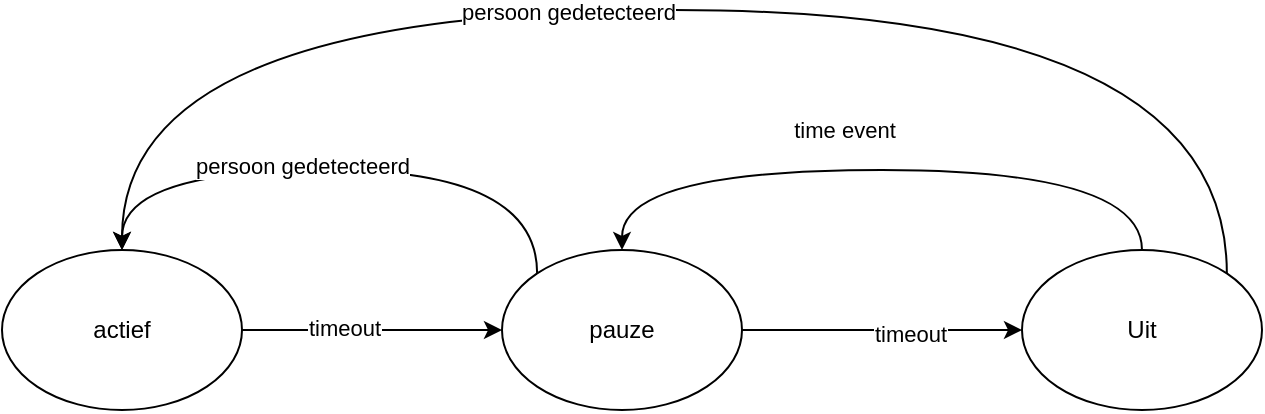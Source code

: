 <mxfile version="20.3.0" type="device"><diagram id="M94tC4OBpXx1zRQeXKUK" name="Page-1"><mxGraphModel dx="1166" dy="1864" grid="1" gridSize="10" guides="1" tooltips="1" connect="1" arrows="1" fold="1" page="1" pageScale="1" pageWidth="827" pageHeight="1169" math="0" shadow="0"><root><mxCell id="0"/><mxCell id="1" parent="0"/><mxCell id="xXUE8jauUUgv4o7VIuRB-9" style="edgeStyle=orthogonalEdgeStyle;curved=1;rounded=0;orthogonalLoop=1;jettySize=auto;html=1;entryX=0;entryY=0.5;entryDx=0;entryDy=0;" edge="1" parent="1" source="xXUE8jauUUgv4o7VIuRB-1" target="xXUE8jauUUgv4o7VIuRB-2"><mxGeometry relative="1" as="geometry"/></mxCell><mxCell id="xXUE8jauUUgv4o7VIuRB-10" value="timeout" style="edgeLabel;html=1;align=center;verticalAlign=middle;resizable=0;points=[];" vertex="1" connectable="0" parent="xXUE8jauUUgv4o7VIuRB-9"><mxGeometry x="-0.215" y="1" relative="1" as="geometry"><mxPoint as="offset"/></mxGeometry></mxCell><mxCell id="xXUE8jauUUgv4o7VIuRB-1" value="actief" style="ellipse;whiteSpace=wrap;html=1;" vertex="1" parent="1"><mxGeometry x="80" y="70" width="120" height="80" as="geometry"/></mxCell><mxCell id="xXUE8jauUUgv4o7VIuRB-8" style="edgeStyle=orthogonalEdgeStyle;curved=1;rounded=0;orthogonalLoop=1;jettySize=auto;html=1;" edge="1" parent="1" source="xXUE8jauUUgv4o7VIuRB-2" target="xXUE8jauUUgv4o7VIuRB-3"><mxGeometry relative="1" as="geometry"/></mxCell><mxCell id="xXUE8jauUUgv4o7VIuRB-11" value="timeout" style="edgeLabel;html=1;align=center;verticalAlign=middle;resizable=0;points=[];" vertex="1" connectable="0" parent="xXUE8jauUUgv4o7VIuRB-8"><mxGeometry x="0.2" y="-2" relative="1" as="geometry"><mxPoint as="offset"/></mxGeometry></mxCell><mxCell id="xXUE8jauUUgv4o7VIuRB-14" style="edgeStyle=orthogonalEdgeStyle;curved=1;rounded=0;orthogonalLoop=1;jettySize=auto;html=1;entryX=0.5;entryY=0;entryDx=0;entryDy=0;exitX=0;exitY=0;exitDx=0;exitDy=0;" edge="1" parent="1" source="xXUE8jauUUgv4o7VIuRB-2" target="xXUE8jauUUgv4o7VIuRB-1"><mxGeometry relative="1" as="geometry"><Array as="points"><mxPoint x="348" y="30"/><mxPoint x="140" y="30"/></Array></mxGeometry></mxCell><mxCell id="xXUE8jauUUgv4o7VIuRB-15" value="persoon gedetecteerd" style="edgeLabel;html=1;align=center;verticalAlign=middle;resizable=0;points=[];" vertex="1" connectable="0" parent="xXUE8jauUUgv4o7VIuRB-14"><mxGeometry x="0.131" y="-2" relative="1" as="geometry"><mxPoint as="offset"/></mxGeometry></mxCell><mxCell id="xXUE8jauUUgv4o7VIuRB-2" value="pauze" style="ellipse;whiteSpace=wrap;html=1;" vertex="1" parent="1"><mxGeometry x="330" y="70" width="120" height="80" as="geometry"/></mxCell><mxCell id="xXUE8jauUUgv4o7VIuRB-12" style="edgeStyle=orthogonalEdgeStyle;curved=1;rounded=0;orthogonalLoop=1;jettySize=auto;html=1;entryX=0.5;entryY=0;entryDx=0;entryDy=0;exitX=0.5;exitY=0;exitDx=0;exitDy=0;" edge="1" parent="1" source="xXUE8jauUUgv4o7VIuRB-3" target="xXUE8jauUUgv4o7VIuRB-2"><mxGeometry relative="1" as="geometry"><Array as="points"><mxPoint x="650" y="30"/><mxPoint x="390" y="30"/></Array></mxGeometry></mxCell><mxCell id="xXUE8jauUUgv4o7VIuRB-13" value="time event" style="edgeLabel;html=1;align=center;verticalAlign=middle;resizable=0;points=[];" vertex="1" connectable="0" parent="xXUE8jauUUgv4o7VIuRB-12"><mxGeometry x="0.113" relative="1" as="geometry"><mxPoint y="-20" as="offset"/></mxGeometry></mxCell><mxCell id="xXUE8jauUUgv4o7VIuRB-16" style="edgeStyle=orthogonalEdgeStyle;curved=1;rounded=0;orthogonalLoop=1;jettySize=auto;html=1;exitX=1;exitY=0;exitDx=0;exitDy=0;" edge="1" parent="1" source="xXUE8jauUUgv4o7VIuRB-3"><mxGeometry relative="1" as="geometry"><mxPoint x="140" y="70" as="targetPoint"/><Array as="points"><mxPoint x="692" y="-50"/><mxPoint x="140" y="-50"/></Array></mxGeometry></mxCell><mxCell id="xXUE8jauUUgv4o7VIuRB-17" value="persoon gedetecteerd" style="edgeLabel;html=1;align=center;verticalAlign=middle;resizable=0;points=[];" vertex="1" connectable="0" parent="xXUE8jauUUgv4o7VIuRB-16"><mxGeometry x="0.147" y="1" relative="1" as="geometry"><mxPoint as="offset"/></mxGeometry></mxCell><mxCell id="xXUE8jauUUgv4o7VIuRB-3" value="Uit" style="ellipse;whiteSpace=wrap;html=1;" vertex="1" parent="1"><mxGeometry x="590" y="70" width="120" height="80" as="geometry"/></mxCell></root></mxGraphModel></diagram></mxfile>